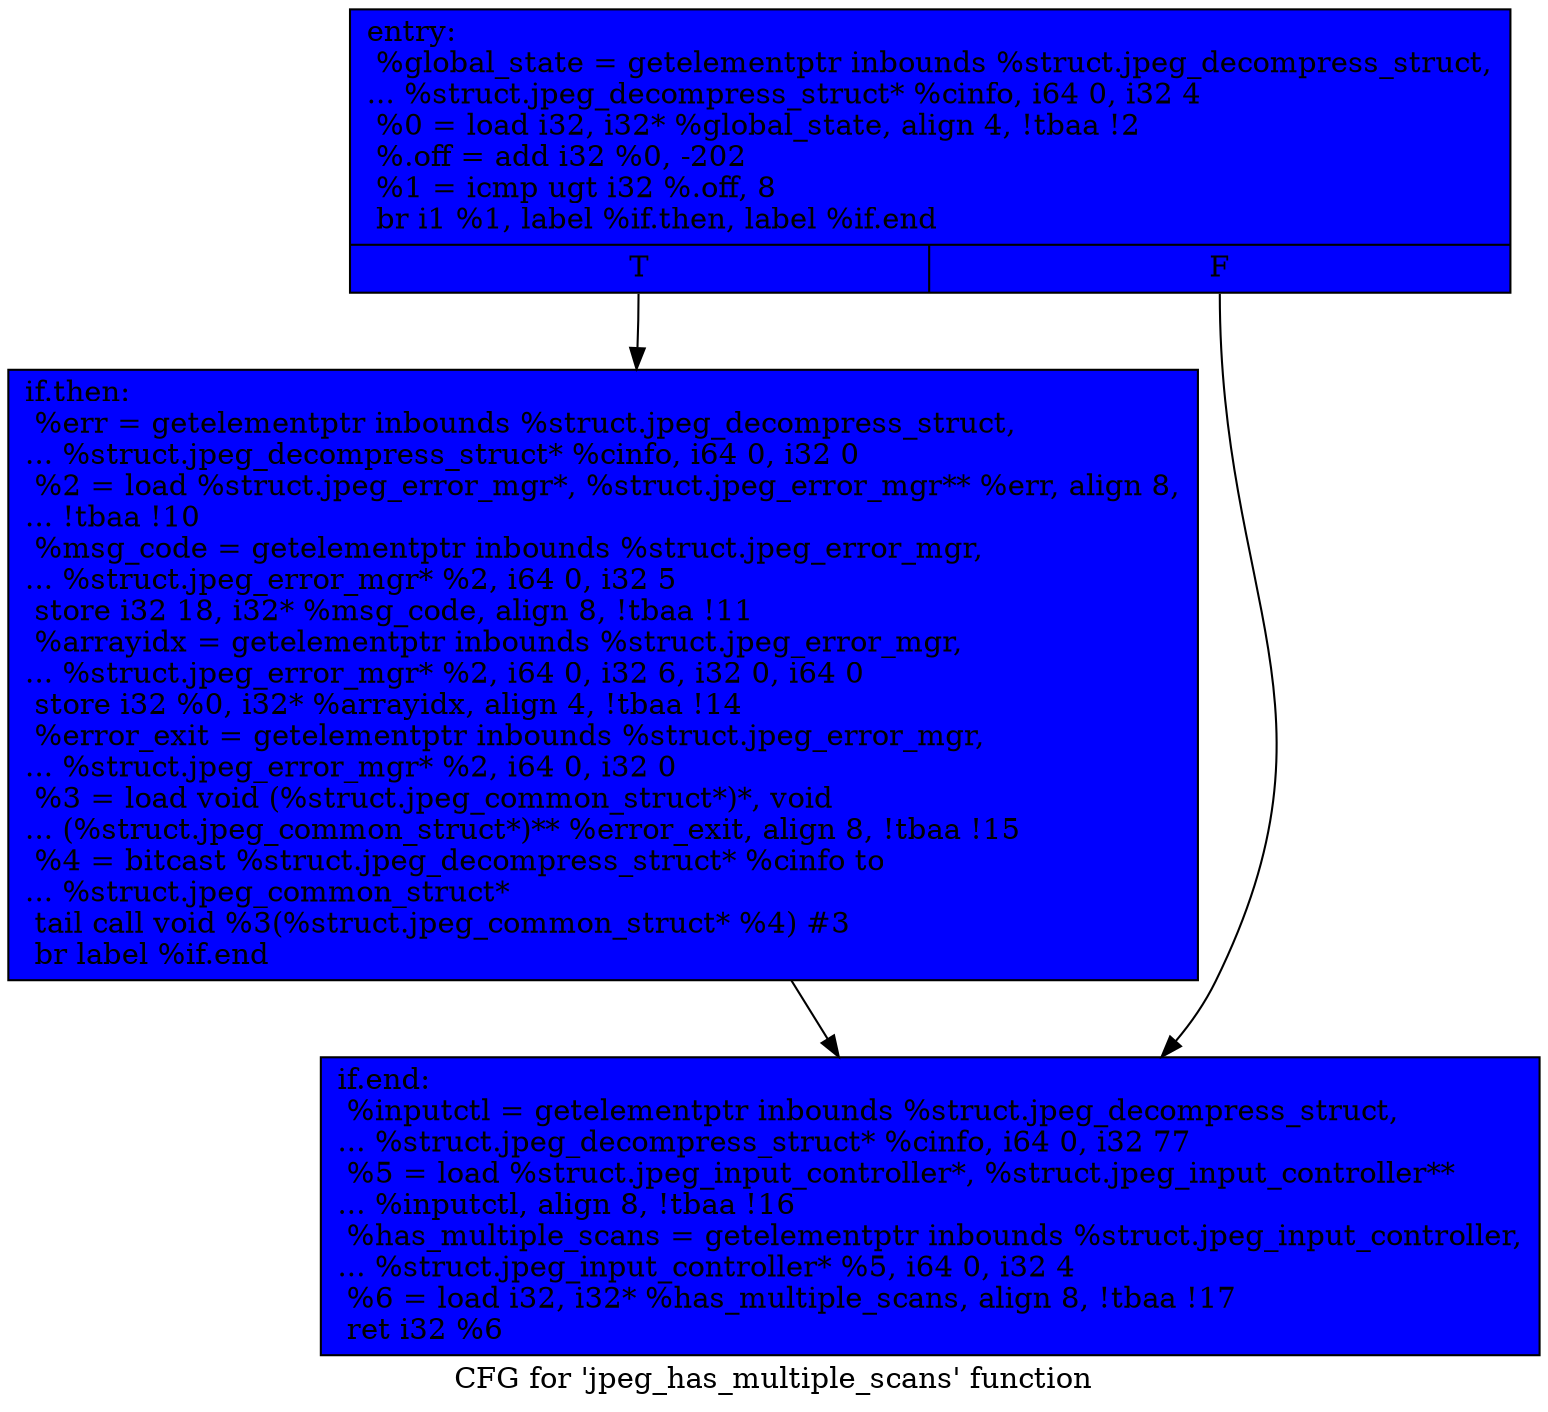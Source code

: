 digraph "CFG for 'jpeg_has_multiple_scans' function" {
	label="CFG for 'jpeg_has_multiple_scans' function";

	Node0x5156060 [shape=record, style = filled, fillcolor = blue, label="{entry:\l  %global_state = getelementptr inbounds %struct.jpeg_decompress_struct,\l... %struct.jpeg_decompress_struct* %cinfo, i64 0, i32 4\l  %0 = load i32, i32* %global_state, align 4, !tbaa !2\l  %.off = add i32 %0, -202\l  %1 = icmp ugt i32 %.off, 8\l  br i1 %1, label %if.then, label %if.end\l|{<s0>T|<s1>F}}"];
	Node0x5156060:s0 -> Node0x5156330;
	Node0x5156060:s1 -> Node0x51563e0;
	Node0x5156330 [shape=record, style = filled, fillcolor = blue, label="{if.then:                                          \l  %err = getelementptr inbounds %struct.jpeg_decompress_struct,\l... %struct.jpeg_decompress_struct* %cinfo, i64 0, i32 0\l  %2 = load %struct.jpeg_error_mgr*, %struct.jpeg_error_mgr** %err, align 8,\l... !tbaa !10\l  %msg_code = getelementptr inbounds %struct.jpeg_error_mgr,\l... %struct.jpeg_error_mgr* %2, i64 0, i32 5\l  store i32 18, i32* %msg_code, align 8, !tbaa !11\l  %arrayidx = getelementptr inbounds %struct.jpeg_error_mgr,\l... %struct.jpeg_error_mgr* %2, i64 0, i32 6, i32 0, i64 0\l  store i32 %0, i32* %arrayidx, align 4, !tbaa !14\l  %error_exit = getelementptr inbounds %struct.jpeg_error_mgr,\l... %struct.jpeg_error_mgr* %2, i64 0, i32 0\l  %3 = load void (%struct.jpeg_common_struct*)*, void\l... (%struct.jpeg_common_struct*)** %error_exit, align 8, !tbaa !15\l  %4 = bitcast %struct.jpeg_decompress_struct* %cinfo to\l... %struct.jpeg_common_struct*\l  tail call void %3(%struct.jpeg_common_struct* %4) #3\l  br label %if.end\l}"];
	Node0x5156330 -> Node0x51563e0;
	Node0x51563e0 [shape=record, style = filled, fillcolor = blue, label="{if.end:                                           \l  %inputctl = getelementptr inbounds %struct.jpeg_decompress_struct,\l... %struct.jpeg_decompress_struct* %cinfo, i64 0, i32 77\l  %5 = load %struct.jpeg_input_controller*, %struct.jpeg_input_controller**\l... %inputctl, align 8, !tbaa !16\l  %has_multiple_scans = getelementptr inbounds %struct.jpeg_input_controller,\l... %struct.jpeg_input_controller* %5, i64 0, i32 4\l  %6 = load i32, i32* %has_multiple_scans, align 8, !tbaa !17\l  ret i32 %6\l}"];
}

